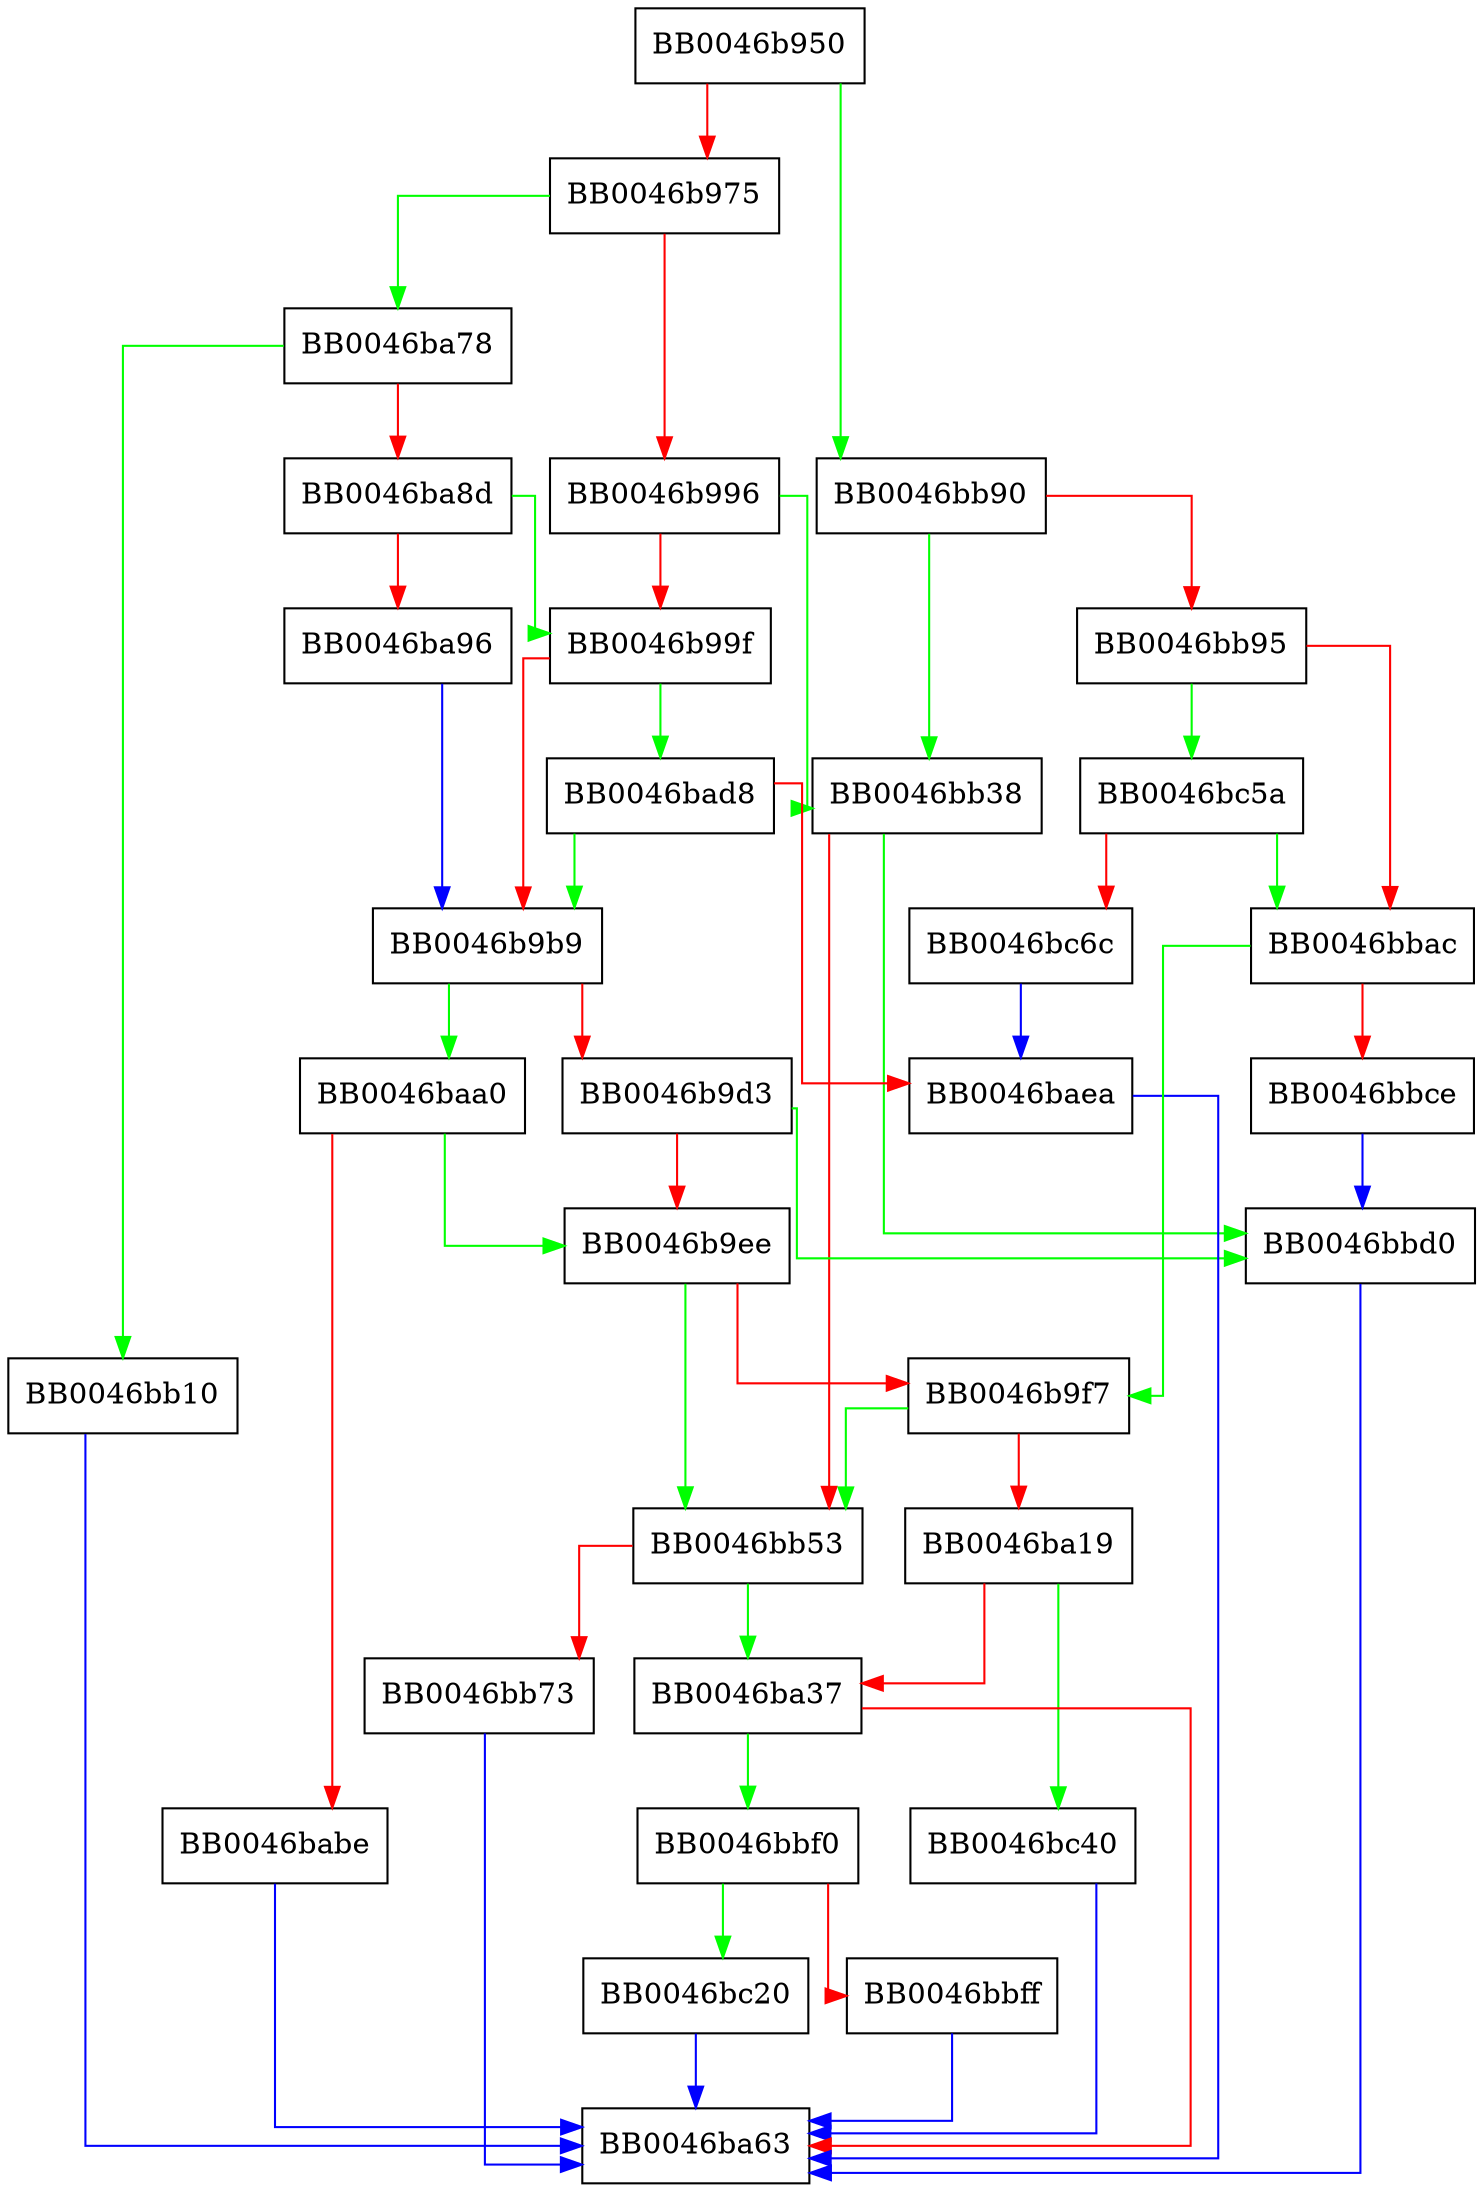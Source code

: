 digraph set_cert_times {
  node [shape="box"];
  graph [splines=ortho];
  BB0046b950 -> BB0046bb90 [color="green"];
  BB0046b950 -> BB0046b975 [color="red"];
  BB0046b975 -> BB0046ba78 [color="green"];
  BB0046b975 -> BB0046b996 [color="red"];
  BB0046b996 -> BB0046bb38 [color="green"];
  BB0046b996 -> BB0046b99f [color="red"];
  BB0046b99f -> BB0046bad8 [color="green"];
  BB0046b99f -> BB0046b9b9 [color="red"];
  BB0046b9b9 -> BB0046baa0 [color="green"];
  BB0046b9b9 -> BB0046b9d3 [color="red"];
  BB0046b9d3 -> BB0046bbd0 [color="green"];
  BB0046b9d3 -> BB0046b9ee [color="red"];
  BB0046b9ee -> BB0046bb53 [color="green"];
  BB0046b9ee -> BB0046b9f7 [color="red"];
  BB0046b9f7 -> BB0046bb53 [color="green"];
  BB0046b9f7 -> BB0046ba19 [color="red"];
  BB0046ba19 -> BB0046bc40 [color="green"];
  BB0046ba19 -> BB0046ba37 [color="red"];
  BB0046ba37 -> BB0046bbf0 [color="green"];
  BB0046ba37 -> BB0046ba63 [color="red"];
  BB0046ba78 -> BB0046bb10 [color="green"];
  BB0046ba78 -> BB0046ba8d [color="red"];
  BB0046ba8d -> BB0046b99f [color="green"];
  BB0046ba8d -> BB0046ba96 [color="red"];
  BB0046ba96 -> BB0046b9b9 [color="blue"];
  BB0046baa0 -> BB0046b9ee [color="green"];
  BB0046baa0 -> BB0046babe [color="red"];
  BB0046babe -> BB0046ba63 [color="blue"];
  BB0046bad8 -> BB0046b9b9 [color="green"];
  BB0046bad8 -> BB0046baea [color="red"];
  BB0046baea -> BB0046ba63 [color="blue"];
  BB0046bb10 -> BB0046ba63 [color="blue"];
  BB0046bb38 -> BB0046bbd0 [color="green"];
  BB0046bb38 -> BB0046bb53 [color="red"];
  BB0046bb53 -> BB0046ba37 [color="green"];
  BB0046bb53 -> BB0046bb73 [color="red"];
  BB0046bb73 -> BB0046ba63 [color="blue"];
  BB0046bb90 -> BB0046bb38 [color="green"];
  BB0046bb90 -> BB0046bb95 [color="red"];
  BB0046bb95 -> BB0046bc5a [color="green"];
  BB0046bb95 -> BB0046bbac [color="red"];
  BB0046bbac -> BB0046b9f7 [color="green"];
  BB0046bbac -> BB0046bbce [color="red"];
  BB0046bbce -> BB0046bbd0 [color="blue"];
  BB0046bbd0 -> BB0046ba63 [color="blue"];
  BB0046bbf0 -> BB0046bc20 [color="green"];
  BB0046bbf0 -> BB0046bbff [color="red"];
  BB0046bbff -> BB0046ba63 [color="blue"];
  BB0046bc20 -> BB0046ba63 [color="blue"];
  BB0046bc40 -> BB0046ba63 [color="blue"];
  BB0046bc5a -> BB0046bbac [color="green"];
  BB0046bc5a -> BB0046bc6c [color="red"];
  BB0046bc6c -> BB0046baea [color="blue"];
}